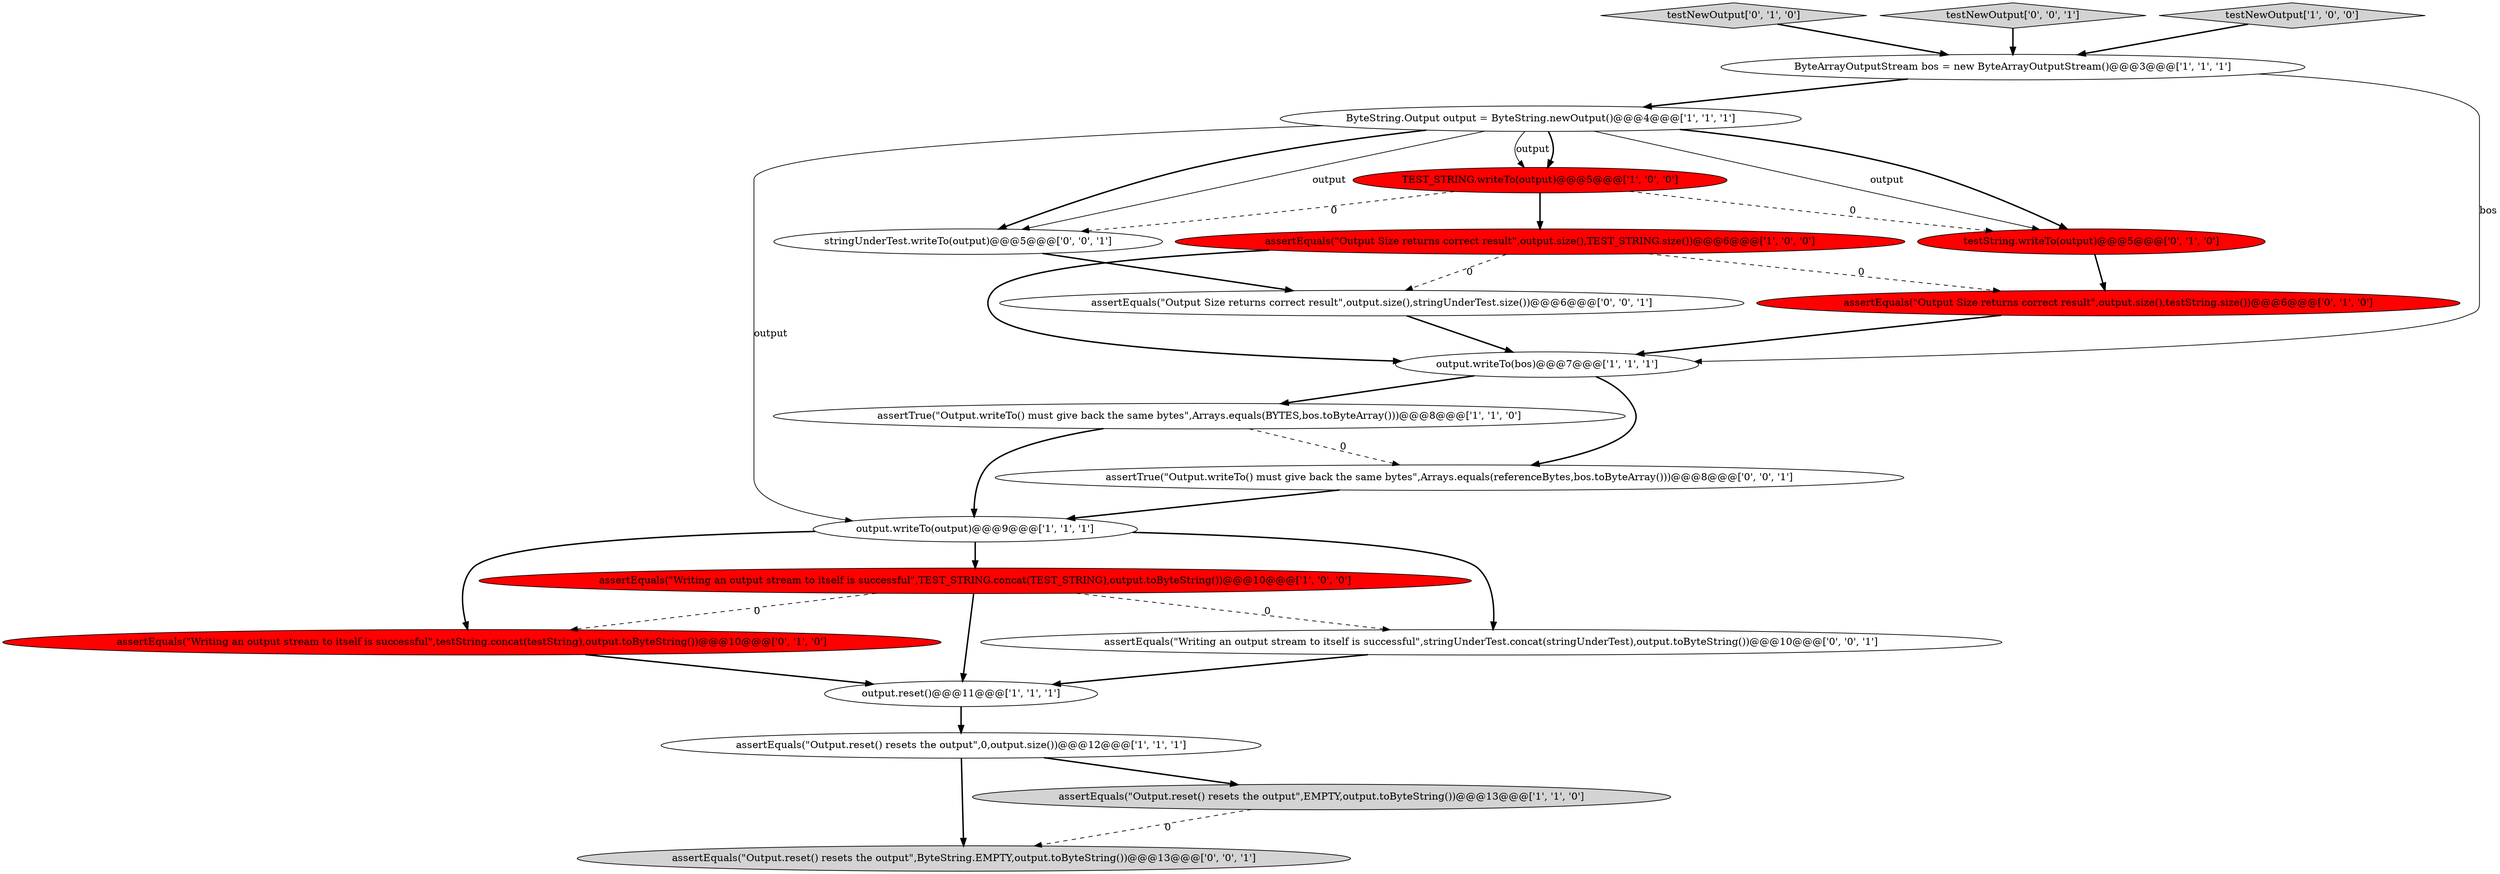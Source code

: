 digraph {
21 [style = filled, label = "assertTrue(\"Output.writeTo() must give back the same bytes\",Arrays.equals(referenceBytes,bos.toByteArray()))@@@8@@@['0', '0', '1']", fillcolor = white, shape = ellipse image = "AAA0AAABBB3BBB"];
14 [style = filled, label = "assertEquals(\"Writing an output stream to itself is successful\",testString.concat(testString),output.toByteString())@@@10@@@['0', '1', '0']", fillcolor = red, shape = ellipse image = "AAA1AAABBB2BBB"];
0 [style = filled, label = "ByteString.Output output = ByteString.newOutput()@@@4@@@['1', '1', '1']", fillcolor = white, shape = ellipse image = "AAA0AAABBB1BBB"];
2 [style = filled, label = "assertTrue(\"Output.writeTo() must give back the same bytes\",Arrays.equals(BYTES,bos.toByteArray()))@@@8@@@['1', '1', '0']", fillcolor = white, shape = ellipse image = "AAA0AAABBB1BBB"];
17 [style = filled, label = "assertEquals(\"Output.reset() resets the output\",ByteString.EMPTY,output.toByteString())@@@13@@@['0', '0', '1']", fillcolor = lightgray, shape = ellipse image = "AAA0AAABBB3BBB"];
16 [style = filled, label = "assertEquals(\"Writing an output stream to itself is successful\",stringUnderTest.concat(stringUnderTest),output.toByteString())@@@10@@@['0', '0', '1']", fillcolor = white, shape = ellipse image = "AAA0AAABBB3BBB"];
18 [style = filled, label = "assertEquals(\"Output Size returns correct result\",output.size(),stringUnderTest.size())@@@6@@@['0', '0', '1']", fillcolor = white, shape = ellipse image = "AAA0AAABBB3BBB"];
10 [style = filled, label = "assertEquals(\"Writing an output stream to itself is successful\",TEST_STRING.concat(TEST_STRING),output.toByteString())@@@10@@@['1', '0', '0']", fillcolor = red, shape = ellipse image = "AAA1AAABBB1BBB"];
3 [style = filled, label = "TEST_STRING.writeTo(output)@@@5@@@['1', '0', '0']", fillcolor = red, shape = ellipse image = "AAA1AAABBB1BBB"];
12 [style = filled, label = "assertEquals(\"Output Size returns correct result\",output.size(),testString.size())@@@6@@@['0', '1', '0']", fillcolor = red, shape = ellipse image = "AAA1AAABBB2BBB"];
13 [style = filled, label = "testNewOutput['0', '1', '0']", fillcolor = lightgray, shape = diamond image = "AAA0AAABBB2BBB"];
4 [style = filled, label = "assertEquals(\"Output.reset() resets the output\",EMPTY,output.toByteString())@@@13@@@['1', '1', '0']", fillcolor = lightgray, shape = ellipse image = "AAA0AAABBB1BBB"];
19 [style = filled, label = "testNewOutput['0', '0', '1']", fillcolor = lightgray, shape = diamond image = "AAA0AAABBB3BBB"];
15 [style = filled, label = "testString.writeTo(output)@@@5@@@['0', '1', '0']", fillcolor = red, shape = ellipse image = "AAA1AAABBB2BBB"];
6 [style = filled, label = "output.reset()@@@11@@@['1', '1', '1']", fillcolor = white, shape = ellipse image = "AAA0AAABBB1BBB"];
5 [style = filled, label = "output.writeTo(output)@@@9@@@['1', '1', '1']", fillcolor = white, shape = ellipse image = "AAA0AAABBB1BBB"];
8 [style = filled, label = "ByteArrayOutputStream bos = new ByteArrayOutputStream()@@@3@@@['1', '1', '1']", fillcolor = white, shape = ellipse image = "AAA0AAABBB1BBB"];
9 [style = filled, label = "assertEquals(\"Output Size returns correct result\",output.size(),TEST_STRING.size())@@@6@@@['1', '0', '0']", fillcolor = red, shape = ellipse image = "AAA1AAABBB1BBB"];
1 [style = filled, label = "assertEquals(\"Output.reset() resets the output\",0,output.size())@@@12@@@['1', '1', '1']", fillcolor = white, shape = ellipse image = "AAA0AAABBB1BBB"];
11 [style = filled, label = "testNewOutput['1', '0', '0']", fillcolor = lightgray, shape = diamond image = "AAA0AAABBB1BBB"];
7 [style = filled, label = "output.writeTo(bos)@@@7@@@['1', '1', '1']", fillcolor = white, shape = ellipse image = "AAA0AAABBB1BBB"];
20 [style = filled, label = "stringUnderTest.writeTo(output)@@@5@@@['0', '0', '1']", fillcolor = white, shape = ellipse image = "AAA0AAABBB3BBB"];
0->3 [style = bold, label=""];
5->10 [style = bold, label=""];
1->4 [style = bold, label=""];
0->15 [style = solid, label="output"];
4->17 [style = dashed, label="0"];
9->18 [style = dashed, label="0"];
16->6 [style = bold, label=""];
0->20 [style = solid, label="output"];
5->14 [style = bold, label=""];
0->5 [style = solid, label="output"];
9->7 [style = bold, label=""];
10->6 [style = bold, label=""];
12->7 [style = bold, label=""];
0->15 [style = bold, label=""];
19->8 [style = bold, label=""];
1->17 [style = bold, label=""];
8->7 [style = solid, label="bos"];
8->0 [style = bold, label=""];
3->9 [style = bold, label=""];
20->18 [style = bold, label=""];
6->1 [style = bold, label=""];
21->5 [style = bold, label=""];
5->16 [style = bold, label=""];
0->3 [style = solid, label="output"];
2->21 [style = dashed, label="0"];
7->2 [style = bold, label=""];
3->20 [style = dashed, label="0"];
7->21 [style = bold, label=""];
3->15 [style = dashed, label="0"];
11->8 [style = bold, label=""];
0->20 [style = bold, label=""];
15->12 [style = bold, label=""];
9->12 [style = dashed, label="0"];
10->16 [style = dashed, label="0"];
13->8 [style = bold, label=""];
18->7 [style = bold, label=""];
14->6 [style = bold, label=""];
10->14 [style = dashed, label="0"];
2->5 [style = bold, label=""];
}
